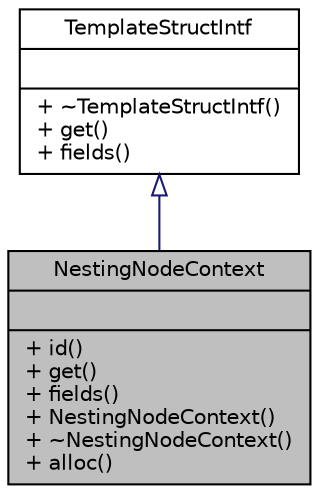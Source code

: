digraph "NestingNodeContext"
{
 // LATEX_PDF_SIZE
  edge [fontname="Helvetica",fontsize="10",labelfontname="Helvetica",labelfontsize="10"];
  node [fontname="Helvetica",fontsize="10",shape=record];
  Node1 [label="{NestingNodeContext\n||+ id()\l+ get()\l+ fields()\l+ NestingNodeContext()\l+ ~NestingNodeContext()\l+ alloc()\l}",height=0.2,width=0.4,color="black", fillcolor="grey75", style="filled", fontcolor="black",tooltip=" "];
  Node2 -> Node1 [dir="back",color="midnightblue",fontsize="10",style="solid",arrowtail="onormal",fontname="Helvetica"];
  Node2 [label="{TemplateStructIntf\n||+ ~TemplateStructIntf()\l+ get()\l+ fields()\l}",height=0.2,width=0.4,color="black", fillcolor="white", style="filled",URL="$classTemplateStructIntf.html",tooltip="Abstract interface for a context value of type struct."];
}
